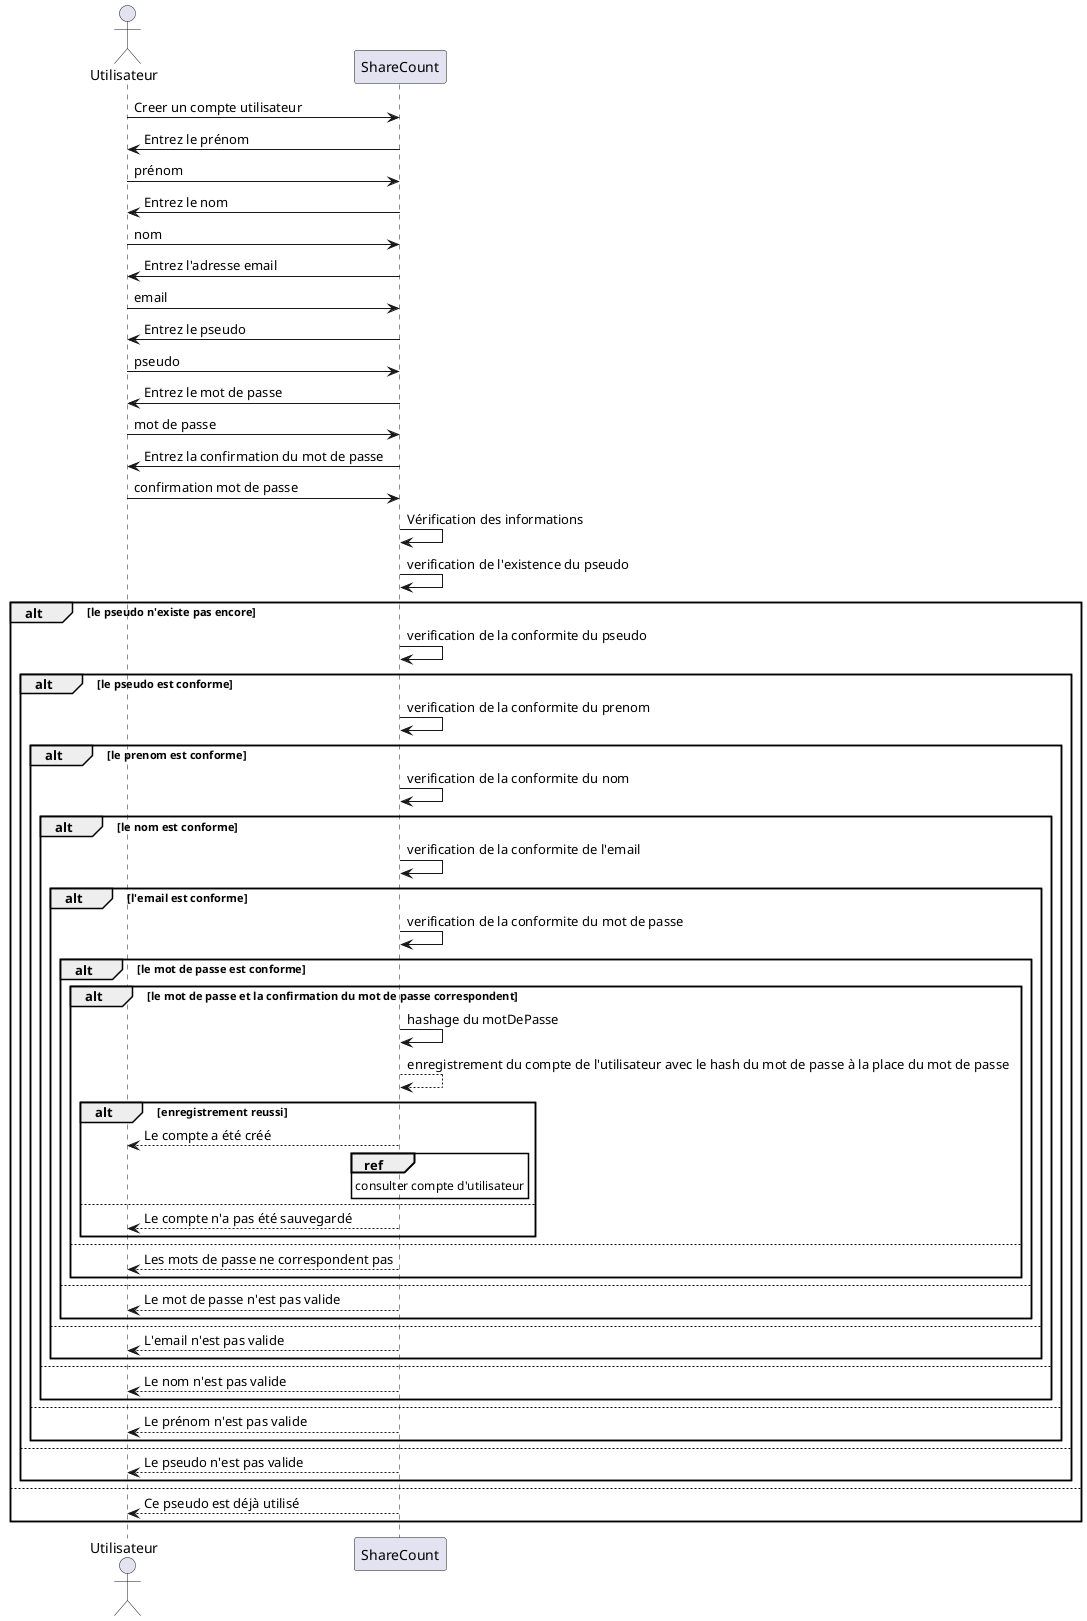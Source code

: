 @startuml  Creer un compte utilisateur

actor "Utilisateur" as user
participant ShareCount as sc

user 	-> 	sc : Creer un compte utilisateur
user 	<- 	sc : Entrez le prénom
user 	-> 	sc : prénom
user 	<- 	sc : Entrez le nom
user 	-> 	sc : nom
user 	<- 	sc : Entrez l'adresse email
user 	-> 	sc : email
user 	<- 	sc : Entrez le pseudo
user 	-> 	sc : pseudo
user 	<- 	sc : Entrez le mot de passe
user 	-> 	sc : mot de passe
user 	<- 	sc : Entrez la confirmation du mot de passe
user 	-> 	sc : confirmation mot de passe
sc 	-> 	sc : Vérification des informations
' verification du pseudo
sc 	-> sc : verification de l'existence du pseudo
alt le pseudo n'existe pas encore
sc 	-> 	sc : verification de la conformite du pseudo
alt le pseudo est conforme
' verification du prénom
sc 	-> 	sc : verification de la conformite du prenom
alt le prenom est conforme
' verification du nom
sc 	-> 	sc : verification de la conformite du nom
alt le nom est conforme
' verification de l'email
sc 	-> 	sc : verification de la conformite de l'email
alt l'email est conforme
' verification du mot de passe
sc 	-> 	sc : verification de la conformite du mot de passe
alt le mot de passe est conforme
alt le mot de passe et la confirmation du mot de passe correspondent
sc -> sc : hashage du motDePasse
sc --> sc : enregistrement du compte de l'utilisateur avec le hash du mot de passe à la place du mot de passe
alt enregistrement reussi
sc 	--> 	user : Le compte a été créé
ref over sc : consulter compte d'utilisateur
else
sc 	--> 	user : Le compte n'a pas été sauvegardé
end
else
sc 	--> 	user : Les mots de passe ne correspondent pas
end
else
sc 	--> 	user : Le mot de passe n'est pas valide
end
else
sc 	--> 	user : L'email n'est pas valide
end
else
sc 	--> 	user : Le nom n'est pas valide
end
else
sc 	--> 	user : Le prénom n'est pas valide
end
else
sc 	--> 	user : Le pseudo n'est pas valide
end
else
sc 	--> 	user : Ce pseudo est déjà utilisé
end
@enduml

@enduml